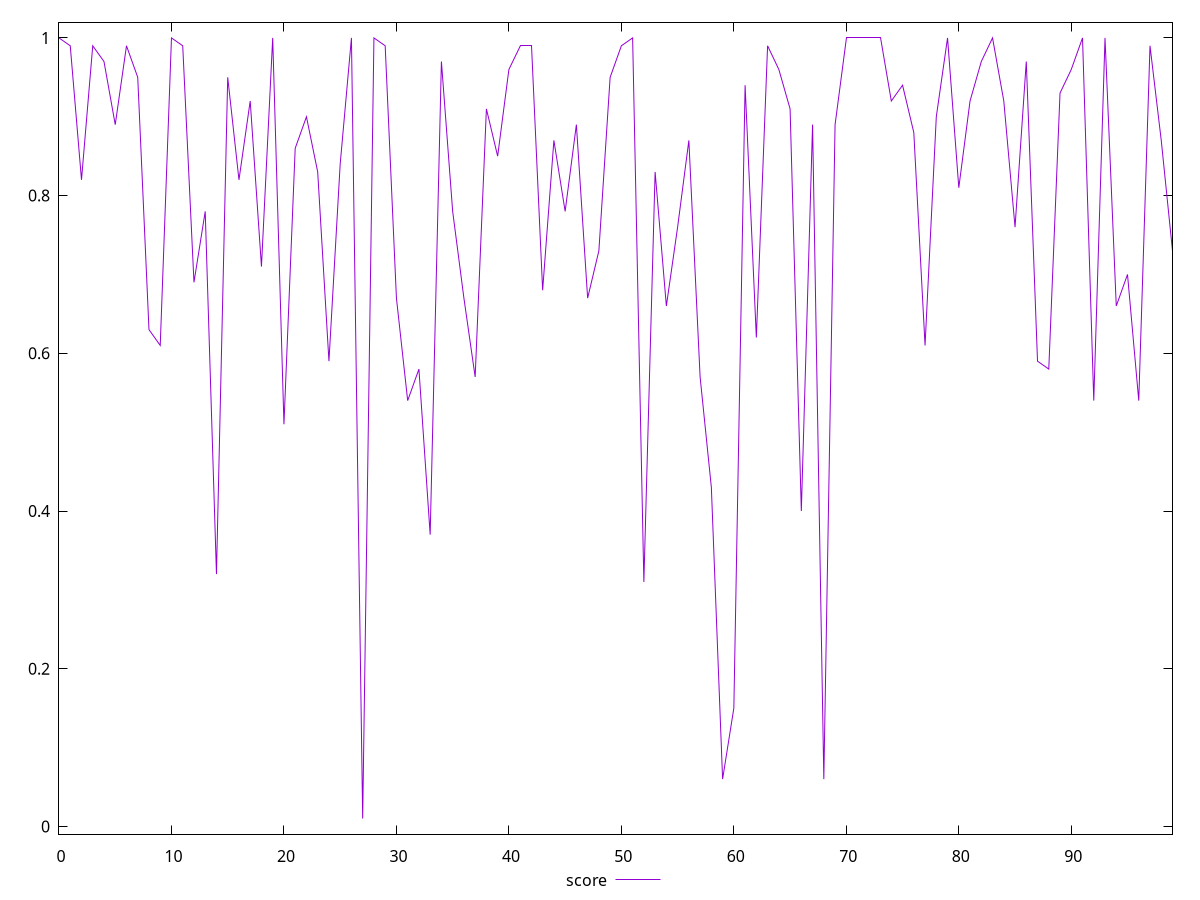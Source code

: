 reset

$score <<EOF
0 1
1 0.99
2 0.82
3 0.99
4 0.97
5 0.89
6 0.99
7 0.95
8 0.63
9 0.61
10 1
11 0.99
12 0.69
13 0.78
14 0.32
15 0.95
16 0.82
17 0.92
18 0.71
19 1
20 0.51
21 0.86
22 0.9
23 0.83
24 0.59
25 0.84
26 1
27 0.01
28 1
29 0.99
30 0.67
31 0.54
32 0.58
33 0.37
34 0.97
35 0.78
36 0.67
37 0.57
38 0.91
39 0.85
40 0.96
41 0.99
42 0.99
43 0.68
44 0.87
45 0.78
46 0.89
47 0.67
48 0.73
49 0.95
50 0.99
51 1
52 0.31
53 0.83
54 0.66
55 0.76
56 0.87
57 0.57
58 0.43
59 0.06
60 0.15
61 0.94
62 0.62
63 0.99
64 0.96
65 0.91
66 0.4
67 0.89
68 0.06
69 0.89
70 1
71 1
72 1
73 1
74 0.92
75 0.94
76 0.88
77 0.61
78 0.9
79 1
80 0.81
81 0.92
82 0.97
83 1
84 0.92
85 0.76
86 0.97
87 0.59
88 0.58
89 0.93
90 0.96
91 1
92 0.54
93 1
94 0.66
95 0.7
96 0.54
97 0.99
98 0.87
99 0.73
EOF

set key outside below
set xrange [0:99]
set yrange [-0.009800000000000001:1.0198]
set trange [-0.009800000000000001:1.0198]
set terminal svg size 640, 500 enhanced background rgb 'white'
set output "report_00013_2021-02-09T12-04-24.940Z/total-blocking-time/samples/pages+cached+noadtech+nomedia/score/values.svg"

plot $score title "score" with line

reset
